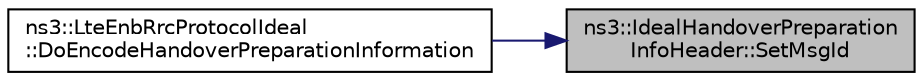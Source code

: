 digraph "ns3::IdealHandoverPreparationInfoHeader::SetMsgId"
{
 // LATEX_PDF_SIZE
  edge [fontname="Helvetica",fontsize="10",labelfontname="Helvetica",labelfontsize="10"];
  node [fontname="Helvetica",fontsize="10",shape=record];
  rankdir="RL";
  Node1 [label="ns3::IdealHandoverPreparation\lInfoHeader::SetMsgId",height=0.2,width=0.4,color="black", fillcolor="grey75", style="filled", fontcolor="black",tooltip="Set the message ID function."];
  Node1 -> Node2 [dir="back",color="midnightblue",fontsize="10",style="solid",fontname="Helvetica"];
  Node2 [label="ns3::LteEnbRrcProtocolIdeal\l::DoEncodeHandoverPreparationInformation",height=0.2,width=0.4,color="black", fillcolor="white", style="filled",URL="$classns3_1_1_lte_enb_rrc_protocol_ideal.html#a9c87a6df78ca2e278e703b60a8baf0a9",tooltip="Encode handover preparation information function."];
}
